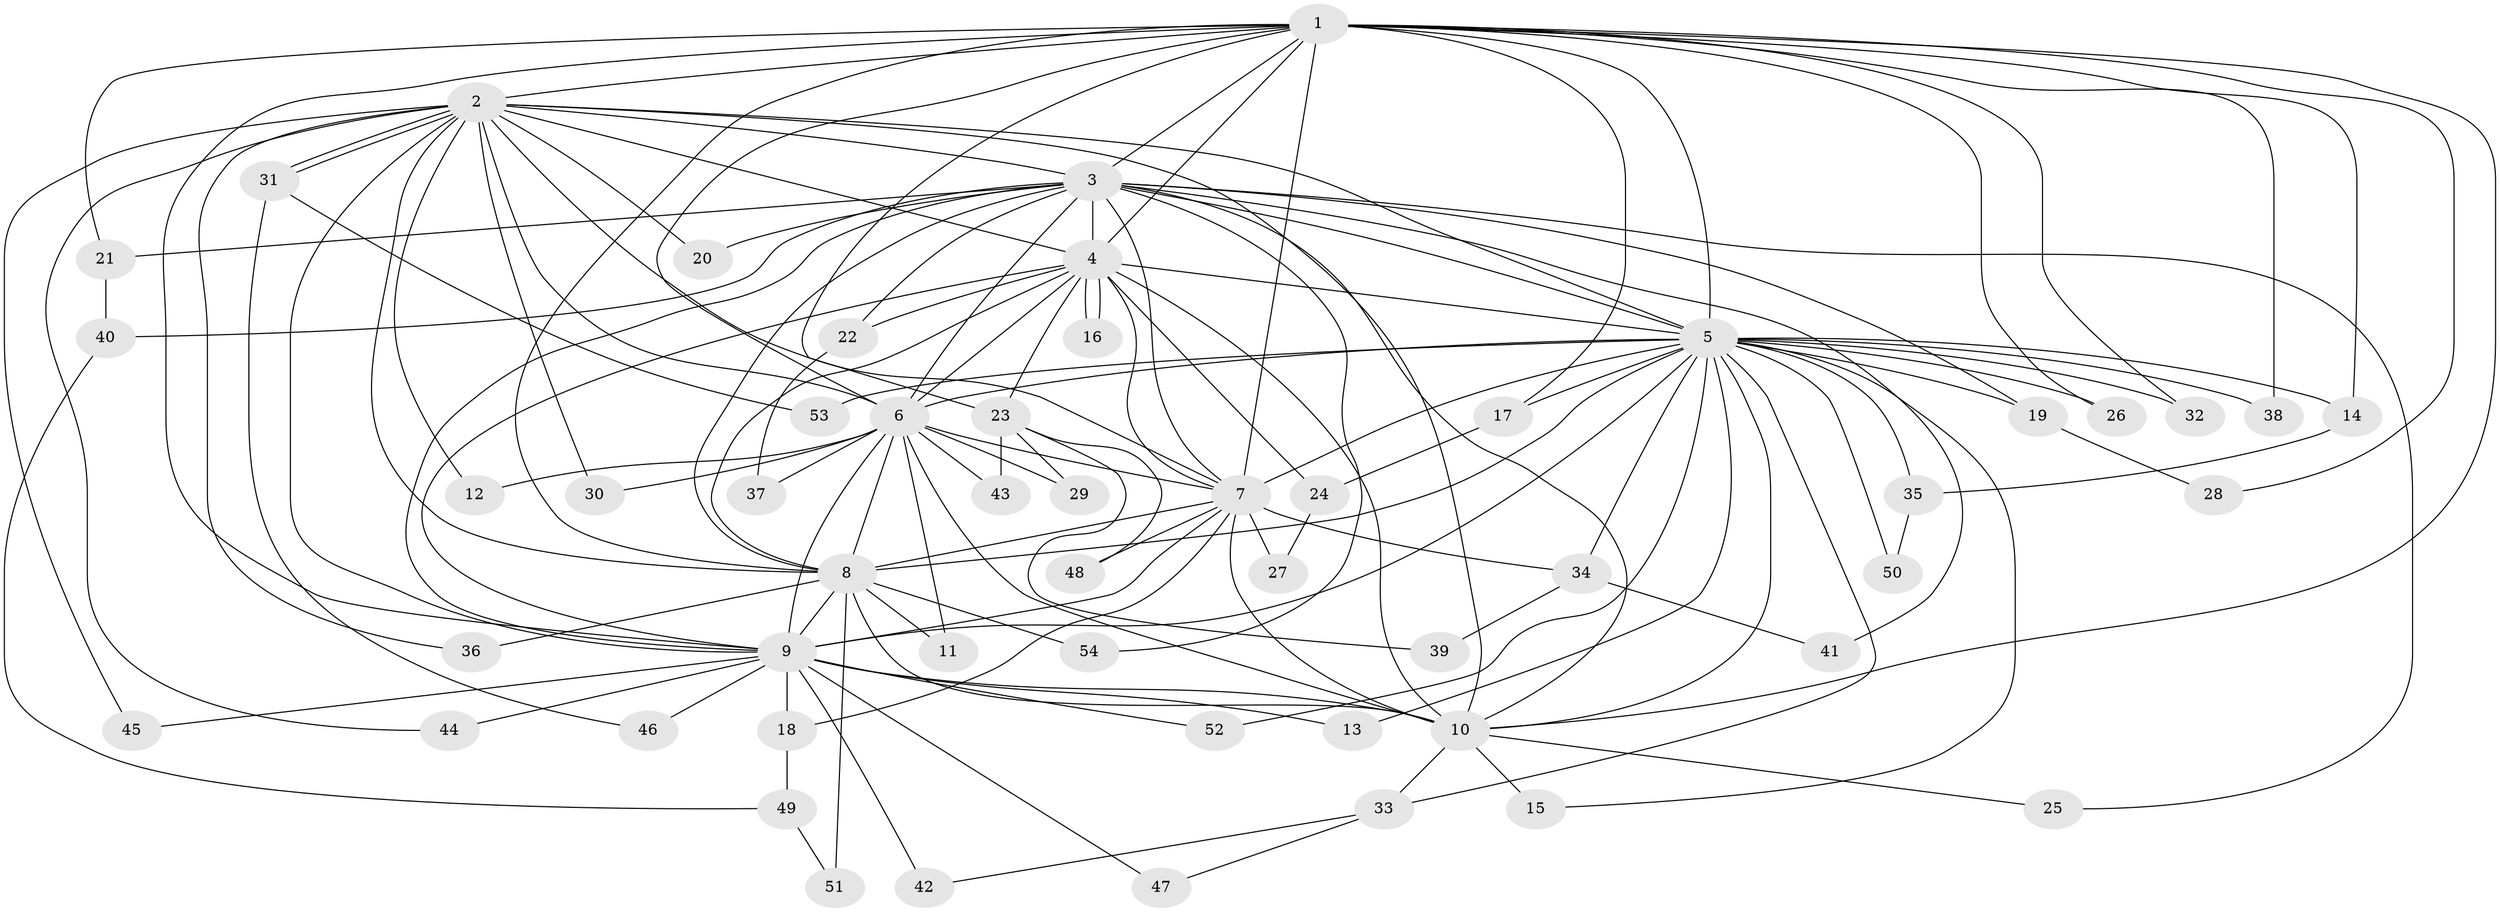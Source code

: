 // coarse degree distribution, {12: 0.0625, 6: 0.125, 11: 0.0625, 7: 0.0625, 2: 0.5625, 1: 0.0625, 3: 0.0625}
// Generated by graph-tools (version 1.1) at 2025/17/03/04/25 18:17:22]
// undirected, 54 vertices, 133 edges
graph export_dot {
graph [start="1"]
  node [color=gray90,style=filled];
  1;
  2;
  3;
  4;
  5;
  6;
  7;
  8;
  9;
  10;
  11;
  12;
  13;
  14;
  15;
  16;
  17;
  18;
  19;
  20;
  21;
  22;
  23;
  24;
  25;
  26;
  27;
  28;
  29;
  30;
  31;
  32;
  33;
  34;
  35;
  36;
  37;
  38;
  39;
  40;
  41;
  42;
  43;
  44;
  45;
  46;
  47;
  48;
  49;
  50;
  51;
  52;
  53;
  54;
  1 -- 2;
  1 -- 3;
  1 -- 4;
  1 -- 5;
  1 -- 6;
  1 -- 7;
  1 -- 8;
  1 -- 9;
  1 -- 10;
  1 -- 14;
  1 -- 17;
  1 -- 21;
  1 -- 23;
  1 -- 26;
  1 -- 28;
  1 -- 32;
  1 -- 38;
  2 -- 3;
  2 -- 4;
  2 -- 5;
  2 -- 6;
  2 -- 7;
  2 -- 8;
  2 -- 9;
  2 -- 10;
  2 -- 12;
  2 -- 20;
  2 -- 30;
  2 -- 31;
  2 -- 31;
  2 -- 36;
  2 -- 44;
  2 -- 45;
  3 -- 4;
  3 -- 5;
  3 -- 6;
  3 -- 7;
  3 -- 8;
  3 -- 9;
  3 -- 10;
  3 -- 19;
  3 -- 20;
  3 -- 21;
  3 -- 22;
  3 -- 25;
  3 -- 40;
  3 -- 41;
  3 -- 54;
  4 -- 5;
  4 -- 6;
  4 -- 7;
  4 -- 8;
  4 -- 9;
  4 -- 10;
  4 -- 16;
  4 -- 16;
  4 -- 22;
  4 -- 23;
  4 -- 24;
  5 -- 6;
  5 -- 7;
  5 -- 8;
  5 -- 9;
  5 -- 10;
  5 -- 13;
  5 -- 14;
  5 -- 15;
  5 -- 17;
  5 -- 19;
  5 -- 26;
  5 -- 32;
  5 -- 33;
  5 -- 34;
  5 -- 35;
  5 -- 38;
  5 -- 50;
  5 -- 52;
  5 -- 53;
  6 -- 7;
  6 -- 8;
  6 -- 9;
  6 -- 10;
  6 -- 11;
  6 -- 12;
  6 -- 29;
  6 -- 30;
  6 -- 37;
  6 -- 43;
  7 -- 8;
  7 -- 9;
  7 -- 10;
  7 -- 18;
  7 -- 27;
  7 -- 34;
  7 -- 48;
  8 -- 9;
  8 -- 10;
  8 -- 11;
  8 -- 36;
  8 -- 51;
  8 -- 54;
  9 -- 10;
  9 -- 13;
  9 -- 18;
  9 -- 42;
  9 -- 44;
  9 -- 45;
  9 -- 46;
  9 -- 47;
  9 -- 52;
  10 -- 15;
  10 -- 25;
  10 -- 33;
  14 -- 35;
  17 -- 24;
  18 -- 49;
  19 -- 28;
  21 -- 40;
  22 -- 37;
  23 -- 29;
  23 -- 39;
  23 -- 43;
  23 -- 48;
  24 -- 27;
  31 -- 46;
  31 -- 53;
  33 -- 42;
  33 -- 47;
  34 -- 39;
  34 -- 41;
  35 -- 50;
  40 -- 49;
  49 -- 51;
}
